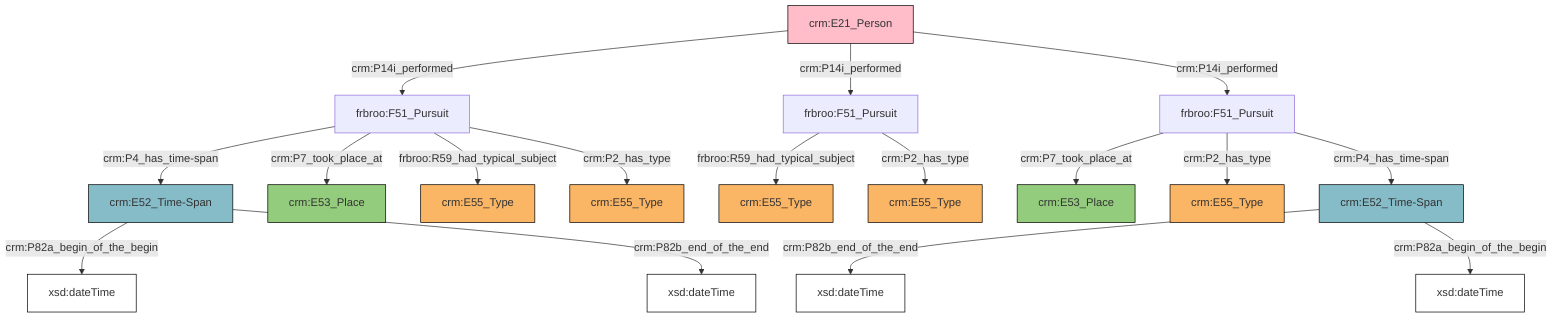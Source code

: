 flowchart TD
classDef Literal fill:#ffffff,stroke:#000000,color:;
classDef Literal_URI fill:#ffffff,stroke:#000000,color:;
classDef crm_E1_CRM_Entity fill:#ffffff,stroke:#000000,color:;
classDef crm_E1_CRM_Entity_URI fill:#ffffff,stroke:#000000,color:;
classDef crm_E2_Temporal_Entity fill:#82ddff,stroke:#000000,color:;
classDef crm_E2_Temporal_Entity_URI fill:#d2effa,stroke:#000000,color:;
classDef crm_E55_Type fill:#fab565,stroke:#000000,color:;
classDef crm_E55_Type_URI fill:#fde7ce,stroke:#000000,color:;
classDef crm_E52_Time-Span fill:#86bcc8,stroke:#000000,color:;
classDef crm_E52_Time-Span_URI fill:#dcebef,stroke:#000000,color:;
classDef crm_E41_Appellation fill:#fef3ba,stroke:#000000,color:;
classDef crm_E41_Appellation_URI fill:#fffae6,stroke:#000000,color:;
classDef crm_E53_Place fill:#94cc7d,stroke:#000000,color:;
classDef crm_E53_Place_URI fill:#e1f1da,stroke:#000000,color:;
classDef crm_E77_Persistent_Item fill:#ffffff,stroke:#000000,color:;
classDef crm_E77_Persistent_Item_URI fill:#ffffff,stroke:#000000,color:;
classDef crm_E28_Conceptual_Object fill:#fddc34,stroke:#000000,color:;
classDef crm_E28_Conceptual_Object_URI fill:#fef6cd,stroke:#000000,color:;
classDef crm_E18_Physical_Thing fill:#c78e66,stroke:#000000,color:;
classDef crm_E18_Physical_Thing_URI fill:#e3c8b5,stroke:#000000,color:;
classDef crm_E39_Actor fill:#ffbdca,stroke:#000000,color:;
classDef crm_E39_Actor_URI fill:#ffe6eb,stroke:#000000,color:;
classDef crm_E54_Dimension fill:#b8b8b8,stroke:#000000,color:;
classDef crm_E54_Dimension_URI fill:#f2f2f2,stroke:#000000,color:;
classDef crm_E92_Spacetime_Volume fill:#cc80ff,stroke:#000000,color:;
classDef crm_E92_Spacetime_Volume_URI fill:#ebccff,stroke:#000000,color:;
classDef crm_E59_Primitive_Value fill:#f0f0f0,stroke:#000000,color:;
classDef crm_E59_Primitive_Value_URI fill:#f2f2f2,stroke:#000000,color:;
classDef crm_PC0_Typed_CRM_Property fill:#ffffff,stroke:#000000,color:;
classDef crm_PC0_Typed_CRM_Property_URI fill:#ffffff,stroke:#000000,color:;
classDef Multi fill:#cccccc,stroke:#000000,color:;
classDef Multi_URI fill:#cccccc,stroke:#000000,color:;
0["crm:E21_Person"]:::crm_E39_Actor -->|crm:P14i_performed| 1["frbroo:F51_Pursuit"]:::Default
1["frbroo:F51_Pursuit"]:::Default -->|crm:P4_has_time-span| 4["crm:E52_Time-Span"]:::crm_E52_Time-Span
1["frbroo:F51_Pursuit"]:::Default -->|crm:P7_took_place_at| 5["crm:E53_Place"]:::crm_E53_Place
6["frbroo:F51_Pursuit"]:::Default -->|crm:P7_took_place_at| 7["crm:E53_Place"]:::crm_E53_Place
8["frbroo:F51_Pursuit"]:::Default -->|frbroo:R59_had_typical_subject| 9["crm:E55_Type"]:::crm_E55_Type
10["crm:E52_Time-Span"]:::crm_E52_Time-Span -->|crm:P82b_end_of_the_end| 11["xsd:dateTime"]:::Literal
6["frbroo:F51_Pursuit"]:::Default -->|crm:P2_has_type| 2["crm:E55_Type"]:::crm_E55_Type
0["crm:E21_Person"]:::crm_E39_Actor -->|crm:P14i_performed| 8["frbroo:F51_Pursuit"]:::Default
4["crm:E52_Time-Span"]:::crm_E52_Time-Span -->|crm:P82a_begin_of_the_begin| 13["xsd:dateTime"]:::Literal
6["frbroo:F51_Pursuit"]:::Default -->|crm:P4_has_time-span| 10["crm:E52_Time-Span"]:::crm_E52_Time-Span
0["crm:E21_Person"]:::crm_E39_Actor -->|crm:P14i_performed| 6["frbroo:F51_Pursuit"]:::Default
8["frbroo:F51_Pursuit"]:::Default -->|crm:P2_has_type| 19["crm:E55_Type"]:::crm_E55_Type
10["crm:E52_Time-Span"]:::crm_E52_Time-Span -->|crm:P82a_begin_of_the_begin| 27["xsd:dateTime"]:::Literal
4["crm:E52_Time-Span"]:::crm_E52_Time-Span -->|crm:P82b_end_of_the_end| 28["xsd:dateTime"]:::Literal
1["frbroo:F51_Pursuit"]:::Default -->|frbroo:R59_had_typical_subject| 16["crm:E55_Type"]:::crm_E55_Type
1["frbroo:F51_Pursuit"]:::Default -->|crm:P2_has_type| 14["crm:E55_Type"]:::crm_E55_Type